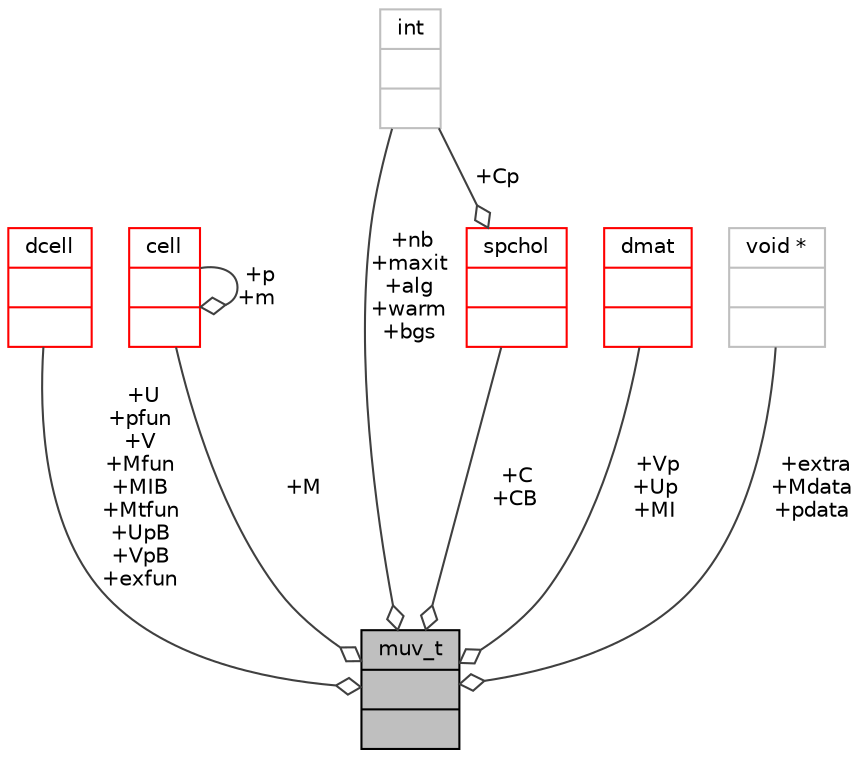 digraph "muv_t"
{
 // INTERACTIVE_SVG=YES
  bgcolor="transparent";
  edge [fontname="Helvetica",fontsize="10",labelfontname="Helvetica",labelfontsize="10"];
  node [fontname="Helvetica",fontsize="10",shape=record];
  Node1 [label="{muv_t\n||}",height=0.2,width=0.4,color="black", fillcolor="grey75", style="filled", fontcolor="black"];
  Node2 -> Node1 [color="grey25",fontsize="10",style="solid",label=" +U\n+pfun\n+V\n+Mfun\n+MIB\n+Mtfun\n+UpB\n+VpB\n+exfun" ,arrowhead="odiamond",fontname="Helvetica"];
  Node2 [label="{dcell\n||}",height=0.2,width=0.4,color="red",URL="$type_8h.html#structdcell"];
  Node4 -> Node1 [color="grey25",fontsize="10",style="solid",label=" +M" ,arrowhead="odiamond",fontname="Helvetica"];
  Node4 [label="{cell\n||}",height=0.2,width=0.4,color="red",URL="$type_8h.html#structcell"];
  Node4 -> Node4 [color="grey25",fontsize="10",style="solid",label=" +p\n+m" ,arrowhead="odiamond",fontname="Helvetica"];
  Node7 -> Node1 [color="grey25",fontsize="10",style="solid",label=" +nb\n+maxit\n+alg\n+warm\n+bgs" ,arrowhead="odiamond",fontname="Helvetica"];
  Node7 [label="{int\n||}",height=0.2,width=0.4,color="grey75"];
  Node14 -> Node1 [color="grey25",fontsize="10",style="solid",label=" +Vp\n+Up\n+MI" ,arrowhead="odiamond",fontname="Helvetica"];
  Node14 [label="{dmat\n||}",height=0.2,width=0.4,color="red",URL="$type_8h.html#structdmat"];
  Node8 -> Node1 [color="grey25",fontsize="10",style="solid",label=" +extra\n+Mdata\n+pdata" ,arrowhead="odiamond",fontname="Helvetica"];
  Node8 [label="{void *\n||}",height=0.2,width=0.4,color="grey75"];
  Node16 -> Node1 [color="grey25",fontsize="10",style="solid",label=" +C\n+CB" ,arrowhead="odiamond",fontname="Helvetica"];
  Node16 [label="{spchol\n||}",height=0.2,width=0.4,color="red",URL="$chol_8h.html#structspchol"];
  Node7 -> Node16 [color="grey25",fontsize="10",style="solid",label=" +Cp" ,arrowhead="odiamond",fontname="Helvetica"];
}

